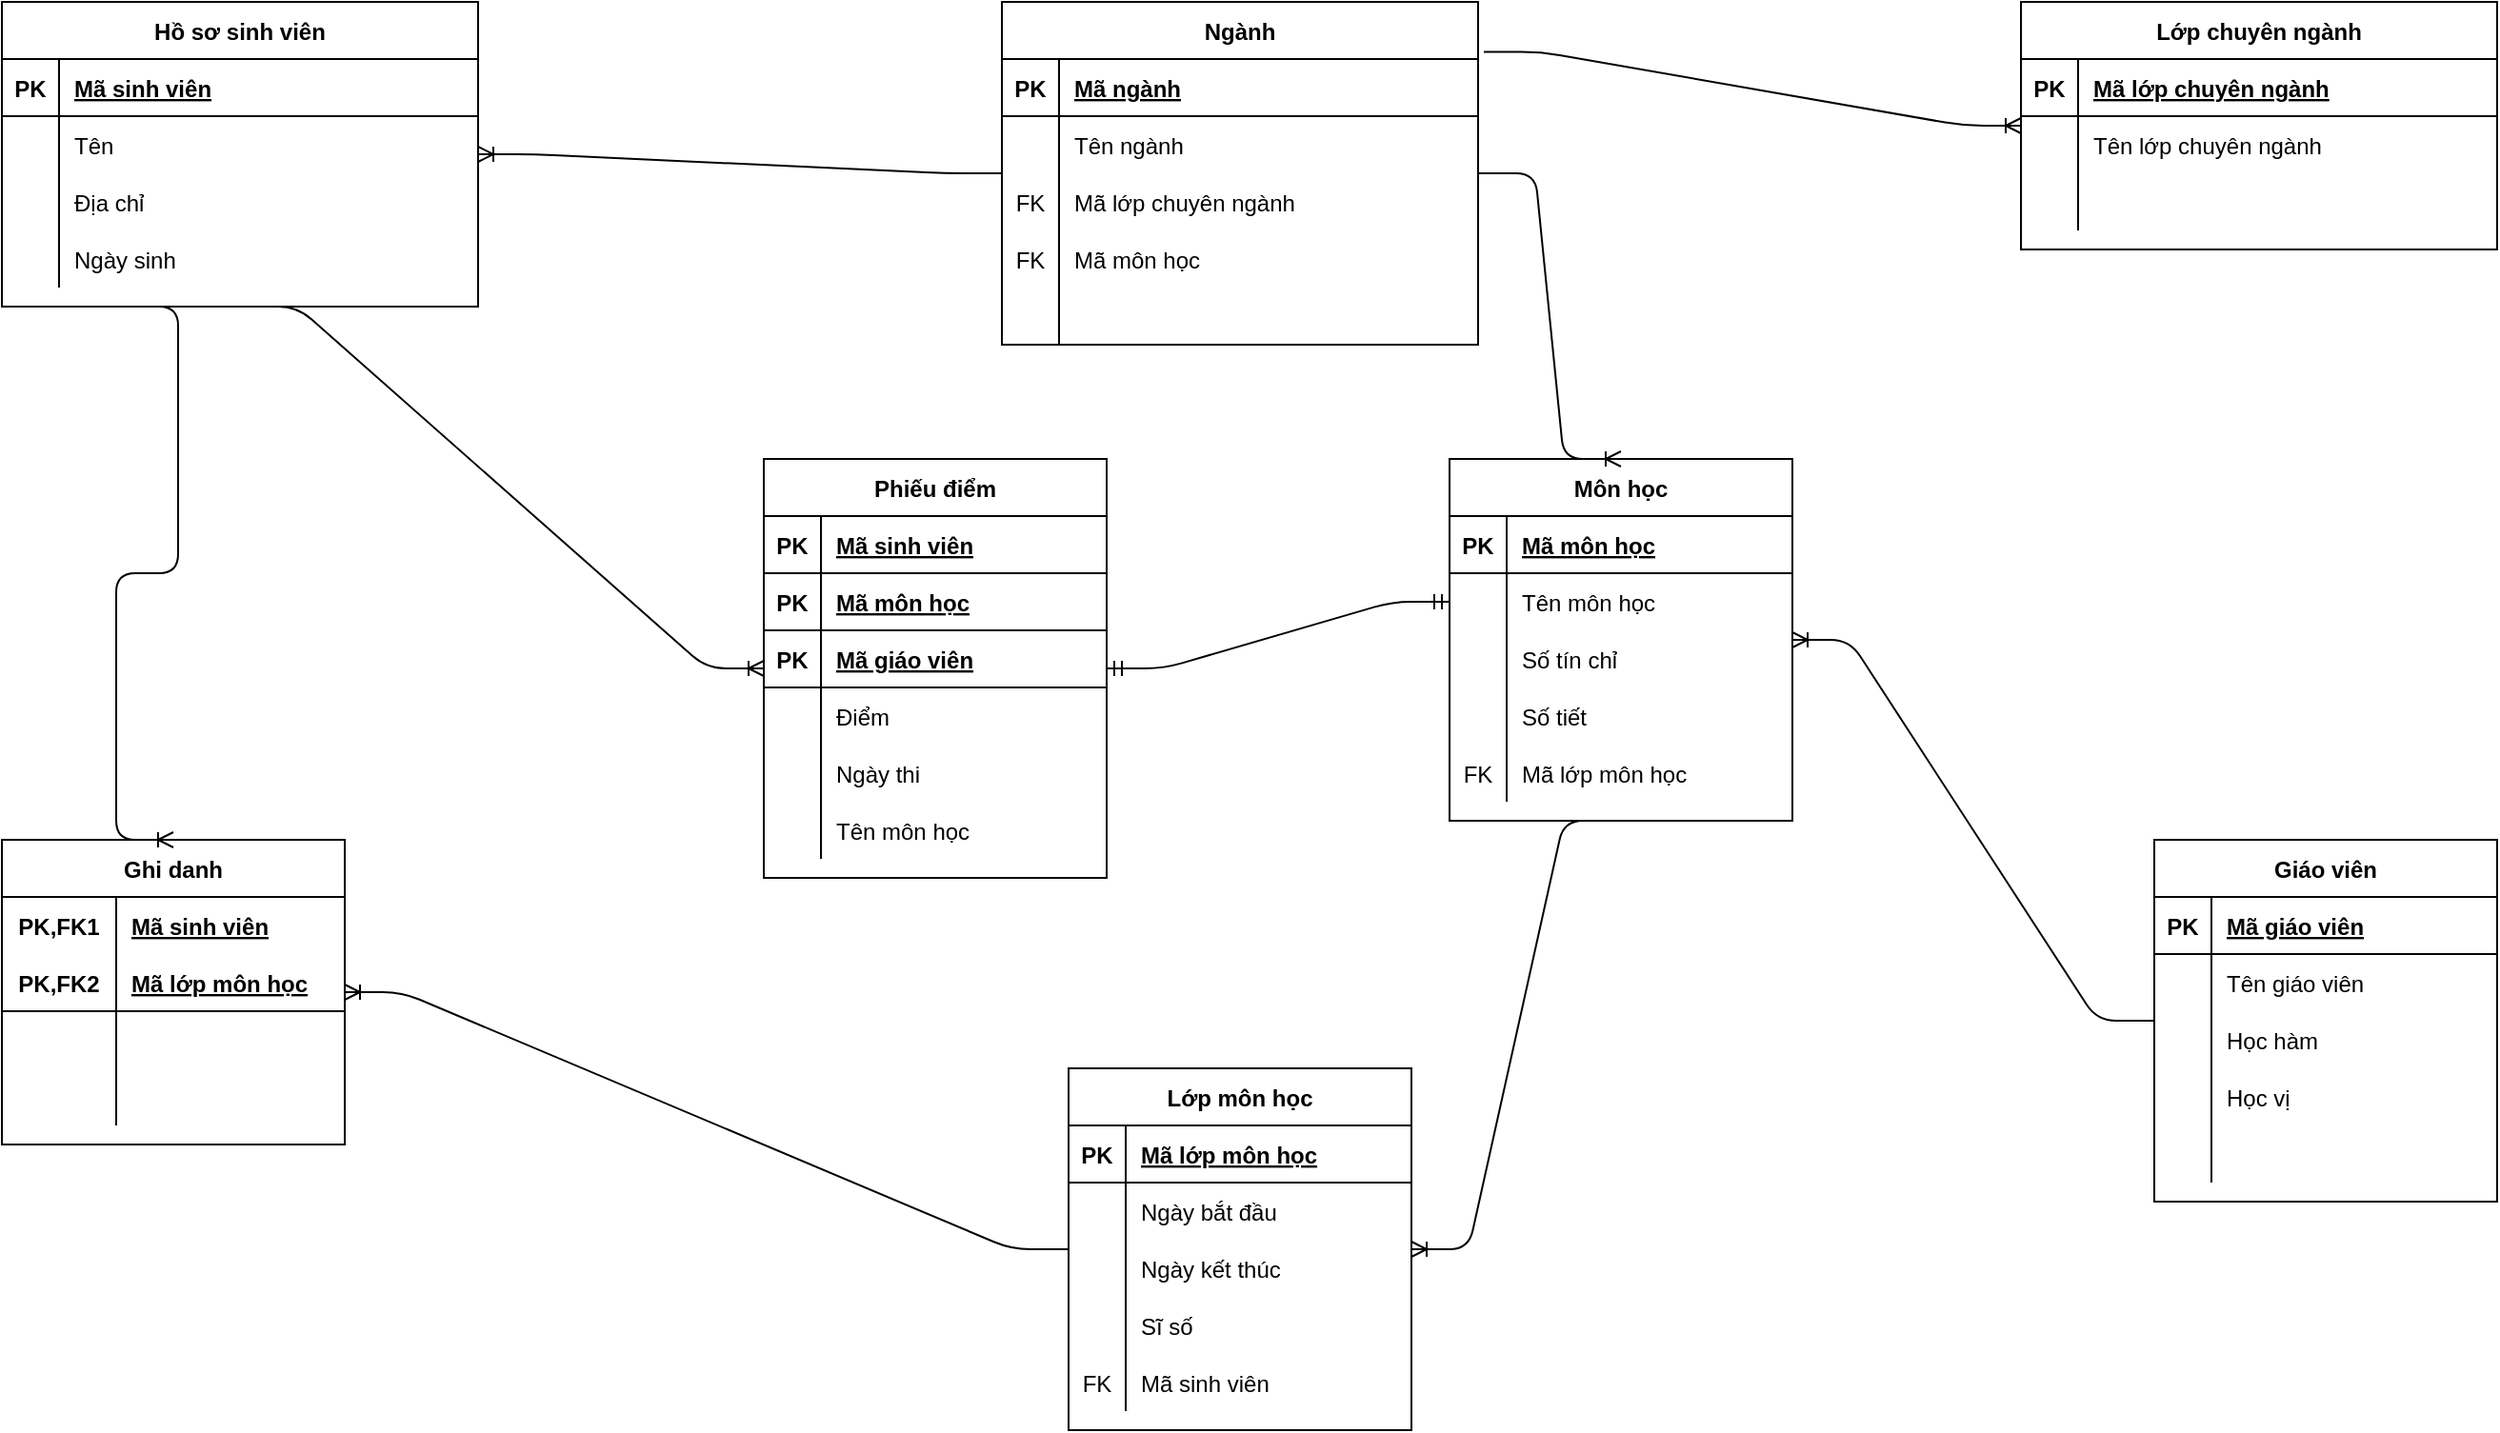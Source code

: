 <mxfile version="14.2.6" type="github">
  <diagram id="R2lEEEUBdFMjLlhIrx00" name="Page-1">
    <mxGraphModel dx="2272" dy="832" grid="1" gridSize="10" guides="1" tooltips="1" connect="1" arrows="1" fold="1" page="1" pageScale="1" pageWidth="850" pageHeight="1100" background="none" math="0" shadow="0" extFonts="Permanent Marker^https://fonts.googleapis.com/css?family=Permanent+Marker">
      <root>
        <mxCell id="0" />
        <mxCell id="1" parent="0" />
        <mxCell id="C-vyLk0tnHw3VtMMgP7b-2" value="Ngành" style="shape=table;startSize=30;container=1;collapsible=1;childLayout=tableLayout;fixedRows=1;rowLines=0;fontStyle=1;align=center;resizeLast=1;" parent="1" vertex="1">
          <mxGeometry x="285" y="40" width="250" height="180" as="geometry" />
        </mxCell>
        <mxCell id="C-vyLk0tnHw3VtMMgP7b-3" value="" style="shape=partialRectangle;collapsible=0;dropTarget=0;pointerEvents=0;fillColor=none;points=[[0,0.5],[1,0.5]];portConstraint=eastwest;top=0;left=0;right=0;bottom=1;" parent="C-vyLk0tnHw3VtMMgP7b-2" vertex="1">
          <mxGeometry y="30" width="250" height="30" as="geometry" />
        </mxCell>
        <mxCell id="C-vyLk0tnHw3VtMMgP7b-4" value="PK" style="shape=partialRectangle;overflow=hidden;connectable=0;fillColor=none;top=0;left=0;bottom=0;right=0;fontStyle=1;" parent="C-vyLk0tnHw3VtMMgP7b-3" vertex="1">
          <mxGeometry width="30" height="30" as="geometry" />
        </mxCell>
        <mxCell id="C-vyLk0tnHw3VtMMgP7b-5" value="Mã ngành" style="shape=partialRectangle;overflow=hidden;connectable=0;fillColor=none;top=0;left=0;bottom=0;right=0;align=left;spacingLeft=6;fontStyle=5;" parent="C-vyLk0tnHw3VtMMgP7b-3" vertex="1">
          <mxGeometry x="30" width="220" height="30" as="geometry" />
        </mxCell>
        <mxCell id="C-vyLk0tnHw3VtMMgP7b-6" value="" style="shape=partialRectangle;collapsible=0;dropTarget=0;pointerEvents=0;fillColor=none;points=[[0,0.5],[1,0.5]];portConstraint=eastwest;top=0;left=0;right=0;bottom=0;" parent="C-vyLk0tnHw3VtMMgP7b-2" vertex="1">
          <mxGeometry y="60" width="250" height="30" as="geometry" />
        </mxCell>
        <mxCell id="C-vyLk0tnHw3VtMMgP7b-7" value="" style="shape=partialRectangle;overflow=hidden;connectable=0;fillColor=none;top=0;left=0;bottom=0;right=0;" parent="C-vyLk0tnHw3VtMMgP7b-6" vertex="1">
          <mxGeometry width="30" height="30" as="geometry" />
        </mxCell>
        <mxCell id="C-vyLk0tnHw3VtMMgP7b-8" value="Tên ngành" style="shape=partialRectangle;overflow=hidden;connectable=0;fillColor=none;top=0;left=0;bottom=0;right=0;align=left;spacingLeft=6;" parent="C-vyLk0tnHw3VtMMgP7b-6" vertex="1">
          <mxGeometry x="30" width="220" height="30" as="geometry" />
        </mxCell>
        <mxCell id="FFwYV76QTdry1bkP3WFE-128" value="" style="shape=partialRectangle;collapsible=0;dropTarget=0;pointerEvents=0;fillColor=none;top=0;left=0;bottom=0;right=0;points=[[0,0.5],[1,0.5]];portConstraint=eastwest;" vertex="1" parent="C-vyLk0tnHw3VtMMgP7b-2">
          <mxGeometry y="90" width="250" height="30" as="geometry" />
        </mxCell>
        <mxCell id="FFwYV76QTdry1bkP3WFE-129" value="FK" style="shape=partialRectangle;connectable=0;fillColor=none;top=0;left=0;bottom=0;right=0;fontStyle=0;overflow=hidden;" vertex="1" parent="FFwYV76QTdry1bkP3WFE-128">
          <mxGeometry width="30" height="30" as="geometry" />
        </mxCell>
        <mxCell id="FFwYV76QTdry1bkP3WFE-130" value="Mã lớp chuyên ngành" style="shape=partialRectangle;connectable=0;fillColor=none;top=0;left=0;bottom=0;right=0;align=left;spacingLeft=6;fontStyle=0;overflow=hidden;" vertex="1" parent="FFwYV76QTdry1bkP3WFE-128">
          <mxGeometry x="30" width="220" height="30" as="geometry" />
        </mxCell>
        <mxCell id="FFwYV76QTdry1bkP3WFE-125" value="" style="shape=partialRectangle;collapsible=0;dropTarget=0;pointerEvents=0;fillColor=none;top=0;left=0;bottom=0;right=0;points=[[0,0.5],[1,0.5]];portConstraint=eastwest;" vertex="1" parent="C-vyLk0tnHw3VtMMgP7b-2">
          <mxGeometry y="120" width="250" height="30" as="geometry" />
        </mxCell>
        <mxCell id="FFwYV76QTdry1bkP3WFE-126" value="FK" style="shape=partialRectangle;connectable=0;fillColor=none;top=0;left=0;bottom=0;right=0;fontStyle=0;overflow=hidden;" vertex="1" parent="FFwYV76QTdry1bkP3WFE-125">
          <mxGeometry width="30" height="30" as="geometry" />
        </mxCell>
        <mxCell id="FFwYV76QTdry1bkP3WFE-127" value="Mã môn học" style="shape=partialRectangle;connectable=0;fillColor=none;top=0;left=0;bottom=0;right=0;align=left;spacingLeft=6;fontStyle=0;overflow=hidden;" vertex="1" parent="FFwYV76QTdry1bkP3WFE-125">
          <mxGeometry x="30" width="220" height="30" as="geometry" />
        </mxCell>
        <mxCell id="C-vyLk0tnHw3VtMMgP7b-9" value="" style="shape=partialRectangle;collapsible=0;dropTarget=0;pointerEvents=0;fillColor=none;points=[[0,0.5],[1,0.5]];portConstraint=eastwest;top=0;left=0;right=0;bottom=0;" parent="C-vyLk0tnHw3VtMMgP7b-2" vertex="1">
          <mxGeometry y="150" width="250" height="30" as="geometry" />
        </mxCell>
        <mxCell id="C-vyLk0tnHw3VtMMgP7b-10" value="" style="shape=partialRectangle;overflow=hidden;connectable=0;fillColor=none;top=0;left=0;bottom=0;right=0;" parent="C-vyLk0tnHw3VtMMgP7b-9" vertex="1">
          <mxGeometry width="30" height="30" as="geometry" />
        </mxCell>
        <mxCell id="C-vyLk0tnHw3VtMMgP7b-11" value="" style="shape=partialRectangle;overflow=hidden;connectable=0;fillColor=none;top=0;left=0;bottom=0;right=0;align=left;spacingLeft=6;" parent="C-vyLk0tnHw3VtMMgP7b-9" vertex="1">
          <mxGeometry x="30" width="220" height="30" as="geometry" />
        </mxCell>
        <mxCell id="C-vyLk0tnHw3VtMMgP7b-13" value="Lớp chuyên ngành" style="shape=table;startSize=30;container=1;collapsible=1;childLayout=tableLayout;fixedRows=1;rowLines=0;fontStyle=1;align=center;resizeLast=1;" parent="1" vertex="1">
          <mxGeometry x="820" y="40" width="250" height="130" as="geometry" />
        </mxCell>
        <mxCell id="C-vyLk0tnHw3VtMMgP7b-14" value="" style="shape=partialRectangle;collapsible=0;dropTarget=0;pointerEvents=0;fillColor=none;points=[[0,0.5],[1,0.5]];portConstraint=eastwest;top=0;left=0;right=0;bottom=1;" parent="C-vyLk0tnHw3VtMMgP7b-13" vertex="1">
          <mxGeometry y="30" width="250" height="30" as="geometry" />
        </mxCell>
        <mxCell id="C-vyLk0tnHw3VtMMgP7b-15" value="PK" style="shape=partialRectangle;overflow=hidden;connectable=0;fillColor=none;top=0;left=0;bottom=0;right=0;fontStyle=1;" parent="C-vyLk0tnHw3VtMMgP7b-14" vertex="1">
          <mxGeometry width="30" height="30" as="geometry" />
        </mxCell>
        <mxCell id="C-vyLk0tnHw3VtMMgP7b-16" value="Mã lớp chuyên ngành" style="shape=partialRectangle;overflow=hidden;connectable=0;fillColor=none;top=0;left=0;bottom=0;right=0;align=left;spacingLeft=6;fontStyle=5;" parent="C-vyLk0tnHw3VtMMgP7b-14" vertex="1">
          <mxGeometry x="30" width="220" height="30" as="geometry" />
        </mxCell>
        <mxCell id="C-vyLk0tnHw3VtMMgP7b-17" value="" style="shape=partialRectangle;collapsible=0;dropTarget=0;pointerEvents=0;fillColor=none;points=[[0,0.5],[1,0.5]];portConstraint=eastwest;top=0;left=0;right=0;bottom=0;" parent="C-vyLk0tnHw3VtMMgP7b-13" vertex="1">
          <mxGeometry y="60" width="250" height="30" as="geometry" />
        </mxCell>
        <mxCell id="C-vyLk0tnHw3VtMMgP7b-18" value="" style="shape=partialRectangle;overflow=hidden;connectable=0;fillColor=none;top=0;left=0;bottom=0;right=0;" parent="C-vyLk0tnHw3VtMMgP7b-17" vertex="1">
          <mxGeometry width="30" height="30" as="geometry" />
        </mxCell>
        <mxCell id="C-vyLk0tnHw3VtMMgP7b-19" value="Tên lớp chuyên ngành" style="shape=partialRectangle;overflow=hidden;connectable=0;fillColor=none;top=0;left=0;bottom=0;right=0;align=left;spacingLeft=6;" parent="C-vyLk0tnHw3VtMMgP7b-17" vertex="1">
          <mxGeometry x="30" width="220" height="30" as="geometry" />
        </mxCell>
        <mxCell id="C-vyLk0tnHw3VtMMgP7b-20" value="" style="shape=partialRectangle;collapsible=0;dropTarget=0;pointerEvents=0;fillColor=none;points=[[0,0.5],[1,0.5]];portConstraint=eastwest;top=0;left=0;right=0;bottom=0;" parent="C-vyLk0tnHw3VtMMgP7b-13" vertex="1">
          <mxGeometry y="90" width="250" height="30" as="geometry" />
        </mxCell>
        <mxCell id="C-vyLk0tnHw3VtMMgP7b-21" value="" style="shape=partialRectangle;overflow=hidden;connectable=0;fillColor=none;top=0;left=0;bottom=0;right=0;" parent="C-vyLk0tnHw3VtMMgP7b-20" vertex="1">
          <mxGeometry width="30" height="30" as="geometry" />
        </mxCell>
        <mxCell id="C-vyLk0tnHw3VtMMgP7b-22" value="" style="shape=partialRectangle;overflow=hidden;connectable=0;fillColor=none;top=0;left=0;bottom=0;right=0;align=left;spacingLeft=6;" parent="C-vyLk0tnHw3VtMMgP7b-20" vertex="1">
          <mxGeometry x="30" width="220" height="30" as="geometry" />
        </mxCell>
        <mxCell id="C-vyLk0tnHw3VtMMgP7b-23" value="Hồ sơ sinh viên" style="shape=table;startSize=30;container=1;collapsible=1;childLayout=tableLayout;fixedRows=1;rowLines=0;fontStyle=1;align=center;resizeLast=1;" parent="1" vertex="1">
          <mxGeometry x="-240" y="40" width="250" height="160" as="geometry" />
        </mxCell>
        <mxCell id="C-vyLk0tnHw3VtMMgP7b-24" value="" style="shape=partialRectangle;collapsible=0;dropTarget=0;pointerEvents=0;fillColor=none;points=[[0,0.5],[1,0.5]];portConstraint=eastwest;top=0;left=0;right=0;bottom=1;" parent="C-vyLk0tnHw3VtMMgP7b-23" vertex="1">
          <mxGeometry y="30" width="250" height="30" as="geometry" />
        </mxCell>
        <mxCell id="C-vyLk0tnHw3VtMMgP7b-25" value="PK" style="shape=partialRectangle;overflow=hidden;connectable=0;fillColor=none;top=0;left=0;bottom=0;right=0;fontStyle=1;" parent="C-vyLk0tnHw3VtMMgP7b-24" vertex="1">
          <mxGeometry width="30" height="30" as="geometry" />
        </mxCell>
        <mxCell id="C-vyLk0tnHw3VtMMgP7b-26" value="Mã sinh viên" style="shape=partialRectangle;overflow=hidden;connectable=0;fillColor=none;top=0;left=0;bottom=0;right=0;align=left;spacingLeft=6;fontStyle=5;" parent="C-vyLk0tnHw3VtMMgP7b-24" vertex="1">
          <mxGeometry x="30" width="220" height="30" as="geometry" />
        </mxCell>
        <mxCell id="C-vyLk0tnHw3VtMMgP7b-27" value="" style="shape=partialRectangle;collapsible=0;dropTarget=0;pointerEvents=0;fillColor=none;points=[[0,0.5],[1,0.5]];portConstraint=eastwest;top=0;left=0;right=0;bottom=0;" parent="C-vyLk0tnHw3VtMMgP7b-23" vertex="1">
          <mxGeometry y="60" width="250" height="30" as="geometry" />
        </mxCell>
        <mxCell id="C-vyLk0tnHw3VtMMgP7b-28" value="" style="shape=partialRectangle;overflow=hidden;connectable=0;fillColor=none;top=0;left=0;bottom=0;right=0;" parent="C-vyLk0tnHw3VtMMgP7b-27" vertex="1">
          <mxGeometry width="30" height="30" as="geometry" />
        </mxCell>
        <mxCell id="C-vyLk0tnHw3VtMMgP7b-29" value="Tên" style="shape=partialRectangle;overflow=hidden;connectable=0;fillColor=none;top=0;left=0;bottom=0;right=0;align=left;spacingLeft=6;" parent="C-vyLk0tnHw3VtMMgP7b-27" vertex="1">
          <mxGeometry x="30" width="220" height="30" as="geometry" />
        </mxCell>
        <mxCell id="FFwYV76QTdry1bkP3WFE-92" style="shape=partialRectangle;collapsible=0;dropTarget=0;pointerEvents=0;fillColor=none;points=[[0,0.5],[1,0.5]];portConstraint=eastwest;top=0;left=0;right=0;bottom=0;" vertex="1" parent="C-vyLk0tnHw3VtMMgP7b-23">
          <mxGeometry y="90" width="250" height="30" as="geometry" />
        </mxCell>
        <mxCell id="FFwYV76QTdry1bkP3WFE-93" style="shape=partialRectangle;overflow=hidden;connectable=0;fillColor=none;top=0;left=0;bottom=0;right=0;" vertex="1" parent="FFwYV76QTdry1bkP3WFE-92">
          <mxGeometry width="30" height="30" as="geometry" />
        </mxCell>
        <mxCell id="FFwYV76QTdry1bkP3WFE-94" value="Địa chỉ" style="shape=partialRectangle;overflow=hidden;connectable=0;fillColor=none;top=0;left=0;bottom=0;right=0;align=left;spacingLeft=6;" vertex="1" parent="FFwYV76QTdry1bkP3WFE-92">
          <mxGeometry x="30" width="220" height="30" as="geometry" />
        </mxCell>
        <mxCell id="FFwYV76QTdry1bkP3WFE-95" style="shape=partialRectangle;collapsible=0;dropTarget=0;pointerEvents=0;fillColor=none;points=[[0,0.5],[1,0.5]];portConstraint=eastwest;top=0;left=0;right=0;bottom=0;" vertex="1" parent="C-vyLk0tnHw3VtMMgP7b-23">
          <mxGeometry y="120" width="250" height="30" as="geometry" />
        </mxCell>
        <mxCell id="FFwYV76QTdry1bkP3WFE-96" style="shape=partialRectangle;overflow=hidden;connectable=0;fillColor=none;top=0;left=0;bottom=0;right=0;" vertex="1" parent="FFwYV76QTdry1bkP3WFE-95">
          <mxGeometry width="30" height="30" as="geometry" />
        </mxCell>
        <mxCell id="FFwYV76QTdry1bkP3WFE-97" value="Ngày sinh" style="shape=partialRectangle;overflow=hidden;connectable=0;fillColor=none;top=0;left=0;bottom=0;right=0;align=left;spacingLeft=6;" vertex="1" parent="FFwYV76QTdry1bkP3WFE-95">
          <mxGeometry x="30" width="220" height="30" as="geometry" />
        </mxCell>
        <mxCell id="FFwYV76QTdry1bkP3WFE-10" value="Môn học" style="shape=table;startSize=30;container=1;collapsible=1;childLayout=tableLayout;fixedRows=1;rowLines=0;fontStyle=1;align=center;resizeLast=1;" vertex="1" parent="1">
          <mxGeometry x="520" y="280" width="180" height="190" as="geometry" />
        </mxCell>
        <mxCell id="FFwYV76QTdry1bkP3WFE-11" value="" style="shape=partialRectangle;collapsible=0;dropTarget=0;pointerEvents=0;fillColor=none;top=0;left=0;bottom=1;right=0;points=[[0,0.5],[1,0.5]];portConstraint=eastwest;" vertex="1" parent="FFwYV76QTdry1bkP3WFE-10">
          <mxGeometry y="30" width="180" height="30" as="geometry" />
        </mxCell>
        <mxCell id="FFwYV76QTdry1bkP3WFE-12" value="PK" style="shape=partialRectangle;connectable=0;fillColor=none;top=0;left=0;bottom=0;right=0;fontStyle=1;overflow=hidden;" vertex="1" parent="FFwYV76QTdry1bkP3WFE-11">
          <mxGeometry width="30" height="30" as="geometry" />
        </mxCell>
        <mxCell id="FFwYV76QTdry1bkP3WFE-13" value="Mã môn học" style="shape=partialRectangle;connectable=0;fillColor=none;top=0;left=0;bottom=0;right=0;align=left;spacingLeft=6;fontStyle=5;overflow=hidden;" vertex="1" parent="FFwYV76QTdry1bkP3WFE-11">
          <mxGeometry x="30" width="150" height="30" as="geometry" />
        </mxCell>
        <mxCell id="FFwYV76QTdry1bkP3WFE-14" value="" style="shape=partialRectangle;collapsible=0;dropTarget=0;pointerEvents=0;fillColor=none;top=0;left=0;bottom=0;right=0;points=[[0,0.5],[1,0.5]];portConstraint=eastwest;" vertex="1" parent="FFwYV76QTdry1bkP3WFE-10">
          <mxGeometry y="60" width="180" height="30" as="geometry" />
        </mxCell>
        <mxCell id="FFwYV76QTdry1bkP3WFE-15" value="" style="shape=partialRectangle;connectable=0;fillColor=none;top=0;left=0;bottom=0;right=0;editable=1;overflow=hidden;" vertex="1" parent="FFwYV76QTdry1bkP3WFE-14">
          <mxGeometry width="30" height="30" as="geometry" />
        </mxCell>
        <mxCell id="FFwYV76QTdry1bkP3WFE-16" value="Tên môn học" style="shape=partialRectangle;connectable=0;fillColor=none;top=0;left=0;bottom=0;right=0;align=left;spacingLeft=6;overflow=hidden;" vertex="1" parent="FFwYV76QTdry1bkP3WFE-14">
          <mxGeometry x="30" width="150" height="30" as="geometry" />
        </mxCell>
        <mxCell id="FFwYV76QTdry1bkP3WFE-17" value="" style="shape=partialRectangle;collapsible=0;dropTarget=0;pointerEvents=0;fillColor=none;top=0;left=0;bottom=0;right=0;points=[[0,0.5],[1,0.5]];portConstraint=eastwest;" vertex="1" parent="FFwYV76QTdry1bkP3WFE-10">
          <mxGeometry y="90" width="180" height="30" as="geometry" />
        </mxCell>
        <mxCell id="FFwYV76QTdry1bkP3WFE-18" value="" style="shape=partialRectangle;connectable=0;fillColor=none;top=0;left=0;bottom=0;right=0;editable=1;overflow=hidden;" vertex="1" parent="FFwYV76QTdry1bkP3WFE-17">
          <mxGeometry width="30" height="30" as="geometry" />
        </mxCell>
        <mxCell id="FFwYV76QTdry1bkP3WFE-19" value="Số tín chỉ" style="shape=partialRectangle;connectable=0;fillColor=none;top=0;left=0;bottom=0;right=0;align=left;spacingLeft=6;overflow=hidden;" vertex="1" parent="FFwYV76QTdry1bkP3WFE-17">
          <mxGeometry x="30" width="150" height="30" as="geometry" />
        </mxCell>
        <mxCell id="FFwYV76QTdry1bkP3WFE-20" value="" style="shape=partialRectangle;collapsible=0;dropTarget=0;pointerEvents=0;fillColor=none;top=0;left=0;bottom=0;right=0;points=[[0,0.5],[1,0.5]];portConstraint=eastwest;" vertex="1" parent="FFwYV76QTdry1bkP3WFE-10">
          <mxGeometry y="120" width="180" height="30" as="geometry" />
        </mxCell>
        <mxCell id="FFwYV76QTdry1bkP3WFE-21" value="" style="shape=partialRectangle;connectable=0;fillColor=none;top=0;left=0;bottom=0;right=0;editable=1;overflow=hidden;" vertex="1" parent="FFwYV76QTdry1bkP3WFE-20">
          <mxGeometry width="30" height="30" as="geometry" />
        </mxCell>
        <mxCell id="FFwYV76QTdry1bkP3WFE-22" value="Số tiết" style="shape=partialRectangle;connectable=0;fillColor=none;top=0;left=0;bottom=0;right=0;align=left;spacingLeft=6;overflow=hidden;" vertex="1" parent="FFwYV76QTdry1bkP3WFE-20">
          <mxGeometry x="30" width="150" height="30" as="geometry" />
        </mxCell>
        <mxCell id="FFwYV76QTdry1bkP3WFE-138" value="" style="shape=partialRectangle;collapsible=0;dropTarget=0;pointerEvents=0;fillColor=none;top=0;left=0;bottom=0;right=0;points=[[0,0.5],[1,0.5]];portConstraint=eastwest;" vertex="1" parent="FFwYV76QTdry1bkP3WFE-10">
          <mxGeometry y="150" width="180" height="30" as="geometry" />
        </mxCell>
        <mxCell id="FFwYV76QTdry1bkP3WFE-139" value="FK" style="shape=partialRectangle;connectable=0;fillColor=none;top=0;left=0;bottom=0;right=0;fontStyle=0;overflow=hidden;" vertex="1" parent="FFwYV76QTdry1bkP3WFE-138">
          <mxGeometry width="30" height="30" as="geometry" />
        </mxCell>
        <mxCell id="FFwYV76QTdry1bkP3WFE-140" value="Mã lớp môn học" style="shape=partialRectangle;connectable=0;fillColor=none;top=0;left=0;bottom=0;right=0;align=left;spacingLeft=6;fontStyle=0;overflow=hidden;" vertex="1" parent="FFwYV76QTdry1bkP3WFE-138">
          <mxGeometry x="30" width="150" height="30" as="geometry" />
        </mxCell>
        <mxCell id="FFwYV76QTdry1bkP3WFE-23" value="Giáo viên" style="shape=table;startSize=30;container=1;collapsible=1;childLayout=tableLayout;fixedRows=1;rowLines=0;fontStyle=1;align=center;resizeLast=1;" vertex="1" parent="1">
          <mxGeometry x="890" y="480" width="180" height="190" as="geometry" />
        </mxCell>
        <mxCell id="FFwYV76QTdry1bkP3WFE-24" value="" style="shape=partialRectangle;collapsible=0;dropTarget=0;pointerEvents=0;fillColor=none;top=0;left=0;bottom=1;right=0;points=[[0,0.5],[1,0.5]];portConstraint=eastwest;" vertex="1" parent="FFwYV76QTdry1bkP3WFE-23">
          <mxGeometry y="30" width="180" height="30" as="geometry" />
        </mxCell>
        <mxCell id="FFwYV76QTdry1bkP3WFE-25" value="PK" style="shape=partialRectangle;connectable=0;fillColor=none;top=0;left=0;bottom=0;right=0;fontStyle=1;overflow=hidden;" vertex="1" parent="FFwYV76QTdry1bkP3WFE-24">
          <mxGeometry width="30" height="30" as="geometry" />
        </mxCell>
        <mxCell id="FFwYV76QTdry1bkP3WFE-26" value="Mã giáo viên" style="shape=partialRectangle;connectable=0;fillColor=none;top=0;left=0;bottom=0;right=0;align=left;spacingLeft=6;fontStyle=5;overflow=hidden;" vertex="1" parent="FFwYV76QTdry1bkP3WFE-24">
          <mxGeometry x="30" width="150" height="30" as="geometry" />
        </mxCell>
        <mxCell id="FFwYV76QTdry1bkP3WFE-27" value="" style="shape=partialRectangle;collapsible=0;dropTarget=0;pointerEvents=0;fillColor=none;top=0;left=0;bottom=0;right=0;points=[[0,0.5],[1,0.5]];portConstraint=eastwest;" vertex="1" parent="FFwYV76QTdry1bkP3WFE-23">
          <mxGeometry y="60" width="180" height="30" as="geometry" />
        </mxCell>
        <mxCell id="FFwYV76QTdry1bkP3WFE-28" value="" style="shape=partialRectangle;connectable=0;fillColor=none;top=0;left=0;bottom=0;right=0;editable=1;overflow=hidden;" vertex="1" parent="FFwYV76QTdry1bkP3WFE-27">
          <mxGeometry width="30" height="30" as="geometry" />
        </mxCell>
        <mxCell id="FFwYV76QTdry1bkP3WFE-29" value="Tên giáo viên" style="shape=partialRectangle;connectable=0;fillColor=none;top=0;left=0;bottom=0;right=0;align=left;spacingLeft=6;overflow=hidden;" vertex="1" parent="FFwYV76QTdry1bkP3WFE-27">
          <mxGeometry x="30" width="150" height="30" as="geometry" />
        </mxCell>
        <mxCell id="FFwYV76QTdry1bkP3WFE-30" value="" style="shape=partialRectangle;collapsible=0;dropTarget=0;pointerEvents=0;fillColor=none;top=0;left=0;bottom=0;right=0;points=[[0,0.5],[1,0.5]];portConstraint=eastwest;" vertex="1" parent="FFwYV76QTdry1bkP3WFE-23">
          <mxGeometry y="90" width="180" height="30" as="geometry" />
        </mxCell>
        <mxCell id="FFwYV76QTdry1bkP3WFE-31" value="" style="shape=partialRectangle;connectable=0;fillColor=none;top=0;left=0;bottom=0;right=0;editable=1;overflow=hidden;" vertex="1" parent="FFwYV76QTdry1bkP3WFE-30">
          <mxGeometry width="30" height="30" as="geometry" />
        </mxCell>
        <mxCell id="FFwYV76QTdry1bkP3WFE-32" value="Học hàm" style="shape=partialRectangle;connectable=0;fillColor=none;top=0;left=0;bottom=0;right=0;align=left;spacingLeft=6;overflow=hidden;" vertex="1" parent="FFwYV76QTdry1bkP3WFE-30">
          <mxGeometry x="30" width="150" height="30" as="geometry" />
        </mxCell>
        <mxCell id="FFwYV76QTdry1bkP3WFE-33" value="" style="shape=partialRectangle;collapsible=0;dropTarget=0;pointerEvents=0;fillColor=none;top=0;left=0;bottom=0;right=0;points=[[0,0.5],[1,0.5]];portConstraint=eastwest;" vertex="1" parent="FFwYV76QTdry1bkP3WFE-23">
          <mxGeometry y="120" width="180" height="30" as="geometry" />
        </mxCell>
        <mxCell id="FFwYV76QTdry1bkP3WFE-34" value="" style="shape=partialRectangle;connectable=0;fillColor=none;top=0;left=0;bottom=0;right=0;editable=1;overflow=hidden;" vertex="1" parent="FFwYV76QTdry1bkP3WFE-33">
          <mxGeometry width="30" height="30" as="geometry" />
        </mxCell>
        <mxCell id="FFwYV76QTdry1bkP3WFE-35" value="Học vị" style="shape=partialRectangle;connectable=0;fillColor=none;top=0;left=0;bottom=0;right=0;align=left;spacingLeft=6;overflow=hidden;" vertex="1" parent="FFwYV76QTdry1bkP3WFE-33">
          <mxGeometry x="30" width="150" height="30" as="geometry" />
        </mxCell>
        <mxCell id="FFwYV76QTdry1bkP3WFE-50" style="shape=partialRectangle;collapsible=0;dropTarget=0;pointerEvents=0;fillColor=none;top=0;left=0;bottom=0;right=0;points=[[0,0.5],[1,0.5]];portConstraint=eastwest;" vertex="1" parent="FFwYV76QTdry1bkP3WFE-23">
          <mxGeometry y="150" width="180" height="30" as="geometry" />
        </mxCell>
        <mxCell id="FFwYV76QTdry1bkP3WFE-51" style="shape=partialRectangle;connectable=0;fillColor=none;top=0;left=0;bottom=0;right=0;editable=1;overflow=hidden;" vertex="1" parent="FFwYV76QTdry1bkP3WFE-50">
          <mxGeometry width="30" height="30" as="geometry" />
        </mxCell>
        <mxCell id="FFwYV76QTdry1bkP3WFE-52" value="" style="shape=partialRectangle;connectable=0;fillColor=none;top=0;left=0;bottom=0;right=0;align=left;spacingLeft=6;overflow=hidden;" vertex="1" parent="FFwYV76QTdry1bkP3WFE-50">
          <mxGeometry x="30" width="150" height="30" as="geometry" />
        </mxCell>
        <mxCell id="FFwYV76QTdry1bkP3WFE-37" value="Lớp môn học" style="shape=table;startSize=30;container=1;collapsible=1;childLayout=tableLayout;fixedRows=1;rowLines=0;fontStyle=1;align=center;resizeLast=1;" vertex="1" parent="1">
          <mxGeometry x="320" y="600" width="180" height="190" as="geometry" />
        </mxCell>
        <mxCell id="FFwYV76QTdry1bkP3WFE-38" value="" style="shape=partialRectangle;collapsible=0;dropTarget=0;pointerEvents=0;fillColor=none;top=0;left=0;bottom=1;right=0;points=[[0,0.5],[1,0.5]];portConstraint=eastwest;" vertex="1" parent="FFwYV76QTdry1bkP3WFE-37">
          <mxGeometry y="30" width="180" height="30" as="geometry" />
        </mxCell>
        <mxCell id="FFwYV76QTdry1bkP3WFE-39" value="PK" style="shape=partialRectangle;connectable=0;fillColor=none;top=0;left=0;bottom=0;right=0;fontStyle=1;overflow=hidden;" vertex="1" parent="FFwYV76QTdry1bkP3WFE-38">
          <mxGeometry width="30" height="30" as="geometry" />
        </mxCell>
        <mxCell id="FFwYV76QTdry1bkP3WFE-40" value="Mã lớp môn học" style="shape=partialRectangle;connectable=0;fillColor=none;top=0;left=0;bottom=0;right=0;align=left;spacingLeft=6;fontStyle=5;overflow=hidden;" vertex="1" parent="FFwYV76QTdry1bkP3WFE-38">
          <mxGeometry x="30" width="150" height="30" as="geometry" />
        </mxCell>
        <mxCell id="FFwYV76QTdry1bkP3WFE-41" value="" style="shape=partialRectangle;collapsible=0;dropTarget=0;pointerEvents=0;fillColor=none;top=0;left=0;bottom=0;right=0;points=[[0,0.5],[1,0.5]];portConstraint=eastwest;" vertex="1" parent="FFwYV76QTdry1bkP3WFE-37">
          <mxGeometry y="60" width="180" height="30" as="geometry" />
        </mxCell>
        <mxCell id="FFwYV76QTdry1bkP3WFE-42" value="" style="shape=partialRectangle;connectable=0;fillColor=none;top=0;left=0;bottom=0;right=0;editable=1;overflow=hidden;" vertex="1" parent="FFwYV76QTdry1bkP3WFE-41">
          <mxGeometry width="30" height="30" as="geometry" />
        </mxCell>
        <mxCell id="FFwYV76QTdry1bkP3WFE-43" value="Ngày bắt đầu" style="shape=partialRectangle;connectable=0;fillColor=none;top=0;left=0;bottom=0;right=0;align=left;spacingLeft=6;overflow=hidden;" vertex="1" parent="FFwYV76QTdry1bkP3WFE-41">
          <mxGeometry x="30" width="150" height="30" as="geometry" />
        </mxCell>
        <mxCell id="FFwYV76QTdry1bkP3WFE-44" value="" style="shape=partialRectangle;collapsible=0;dropTarget=0;pointerEvents=0;fillColor=none;top=0;left=0;bottom=0;right=0;points=[[0,0.5],[1,0.5]];portConstraint=eastwest;" vertex="1" parent="FFwYV76QTdry1bkP3WFE-37">
          <mxGeometry y="90" width="180" height="30" as="geometry" />
        </mxCell>
        <mxCell id="FFwYV76QTdry1bkP3WFE-45" value="" style="shape=partialRectangle;connectable=0;fillColor=none;top=0;left=0;bottom=0;right=0;editable=1;overflow=hidden;" vertex="1" parent="FFwYV76QTdry1bkP3WFE-44">
          <mxGeometry width="30" height="30" as="geometry" />
        </mxCell>
        <mxCell id="FFwYV76QTdry1bkP3WFE-46" value="Ngày kết thúc" style="shape=partialRectangle;connectable=0;fillColor=none;top=0;left=0;bottom=0;right=0;align=left;spacingLeft=6;overflow=hidden;" vertex="1" parent="FFwYV76QTdry1bkP3WFE-44">
          <mxGeometry x="30" width="150" height="30" as="geometry" />
        </mxCell>
        <mxCell id="FFwYV76QTdry1bkP3WFE-47" value="" style="shape=partialRectangle;collapsible=0;dropTarget=0;pointerEvents=0;fillColor=none;top=0;left=0;bottom=0;right=0;points=[[0,0.5],[1,0.5]];portConstraint=eastwest;" vertex="1" parent="FFwYV76QTdry1bkP3WFE-37">
          <mxGeometry y="120" width="180" height="30" as="geometry" />
        </mxCell>
        <mxCell id="FFwYV76QTdry1bkP3WFE-48" value="" style="shape=partialRectangle;connectable=0;fillColor=none;top=0;left=0;bottom=0;right=0;editable=1;overflow=hidden;" vertex="1" parent="FFwYV76QTdry1bkP3WFE-47">
          <mxGeometry width="30" height="30" as="geometry" />
        </mxCell>
        <mxCell id="FFwYV76QTdry1bkP3WFE-49" value="Sĩ số" style="shape=partialRectangle;connectable=0;fillColor=none;top=0;left=0;bottom=0;right=0;align=left;spacingLeft=6;overflow=hidden;" vertex="1" parent="FFwYV76QTdry1bkP3WFE-47">
          <mxGeometry x="30" width="150" height="30" as="geometry" />
        </mxCell>
        <mxCell id="FFwYV76QTdry1bkP3WFE-142" value="" style="shape=partialRectangle;collapsible=0;dropTarget=0;pointerEvents=0;fillColor=none;top=0;left=0;bottom=0;right=0;points=[[0,0.5],[1,0.5]];portConstraint=eastwest;" vertex="1" parent="FFwYV76QTdry1bkP3WFE-37">
          <mxGeometry y="150" width="180" height="30" as="geometry" />
        </mxCell>
        <mxCell id="FFwYV76QTdry1bkP3WFE-143" value="FK" style="shape=partialRectangle;connectable=0;fillColor=none;top=0;left=0;bottom=0;right=0;fontStyle=0;overflow=hidden;" vertex="1" parent="FFwYV76QTdry1bkP3WFE-142">
          <mxGeometry width="30" height="30" as="geometry" />
        </mxCell>
        <mxCell id="FFwYV76QTdry1bkP3WFE-144" value="Mã sinh viên" style="shape=partialRectangle;connectable=0;fillColor=none;top=0;left=0;bottom=0;right=0;align=left;spacingLeft=6;fontStyle=0;overflow=hidden;" vertex="1" parent="FFwYV76QTdry1bkP3WFE-142">
          <mxGeometry x="30" width="150" height="30" as="geometry" />
        </mxCell>
        <mxCell id="FFwYV76QTdry1bkP3WFE-66" value="Ghi danh" style="shape=table;startSize=30;container=1;collapsible=1;childLayout=tableLayout;fixedRows=1;rowLines=0;fontStyle=1;align=center;resizeLast=1;" vertex="1" parent="1">
          <mxGeometry x="-240" y="480" width="180" height="160" as="geometry" />
        </mxCell>
        <mxCell id="FFwYV76QTdry1bkP3WFE-67" value="" style="shape=partialRectangle;collapsible=0;dropTarget=0;pointerEvents=0;fillColor=none;top=0;left=0;bottom=0;right=0;points=[[0,0.5],[1,0.5]];portConstraint=eastwest;" vertex="1" parent="FFwYV76QTdry1bkP3WFE-66">
          <mxGeometry y="30" width="180" height="30" as="geometry" />
        </mxCell>
        <mxCell id="FFwYV76QTdry1bkP3WFE-68" value="PK,FK1" style="shape=partialRectangle;connectable=0;fillColor=none;top=0;left=0;bottom=0;right=0;fontStyle=1;overflow=hidden;" vertex="1" parent="FFwYV76QTdry1bkP3WFE-67">
          <mxGeometry width="60" height="30" as="geometry" />
        </mxCell>
        <mxCell id="FFwYV76QTdry1bkP3WFE-69" value="Mã sinh viên" style="shape=partialRectangle;connectable=0;fillColor=none;top=0;left=0;bottom=0;right=0;align=left;spacingLeft=6;fontStyle=5;overflow=hidden;" vertex="1" parent="FFwYV76QTdry1bkP3WFE-67">
          <mxGeometry x="60" width="120" height="30" as="geometry" />
        </mxCell>
        <mxCell id="FFwYV76QTdry1bkP3WFE-70" value="" style="shape=partialRectangle;collapsible=0;dropTarget=0;pointerEvents=0;fillColor=none;top=0;left=0;bottom=1;right=0;points=[[0,0.5],[1,0.5]];portConstraint=eastwest;" vertex="1" parent="FFwYV76QTdry1bkP3WFE-66">
          <mxGeometry y="60" width="180" height="30" as="geometry" />
        </mxCell>
        <mxCell id="FFwYV76QTdry1bkP3WFE-71" value="PK,FK2" style="shape=partialRectangle;connectable=0;fillColor=none;top=0;left=0;bottom=0;right=0;fontStyle=1;overflow=hidden;" vertex="1" parent="FFwYV76QTdry1bkP3WFE-70">
          <mxGeometry width="60" height="30" as="geometry" />
        </mxCell>
        <mxCell id="FFwYV76QTdry1bkP3WFE-72" value="Mã lớp môn học" style="shape=partialRectangle;connectable=0;fillColor=none;top=0;left=0;bottom=0;right=0;align=left;spacingLeft=6;fontStyle=5;overflow=hidden;" vertex="1" parent="FFwYV76QTdry1bkP3WFE-70">
          <mxGeometry x="60" width="120" height="30" as="geometry" />
        </mxCell>
        <mxCell id="FFwYV76QTdry1bkP3WFE-73" value="" style="shape=partialRectangle;collapsible=0;dropTarget=0;pointerEvents=0;fillColor=none;top=0;left=0;bottom=0;right=0;points=[[0,0.5],[1,0.5]];portConstraint=eastwest;" vertex="1" parent="FFwYV76QTdry1bkP3WFE-66">
          <mxGeometry y="90" width="180" height="30" as="geometry" />
        </mxCell>
        <mxCell id="FFwYV76QTdry1bkP3WFE-74" value="" style="shape=partialRectangle;connectable=0;fillColor=none;top=0;left=0;bottom=0;right=0;editable=1;overflow=hidden;" vertex="1" parent="FFwYV76QTdry1bkP3WFE-73">
          <mxGeometry width="60" height="30" as="geometry" />
        </mxCell>
        <mxCell id="FFwYV76QTdry1bkP3WFE-75" value="" style="shape=partialRectangle;connectable=0;fillColor=none;top=0;left=0;bottom=0;right=0;align=left;spacingLeft=6;overflow=hidden;" vertex="1" parent="FFwYV76QTdry1bkP3WFE-73">
          <mxGeometry x="60" width="120" height="30" as="geometry" />
        </mxCell>
        <mxCell id="FFwYV76QTdry1bkP3WFE-76" value="" style="shape=partialRectangle;collapsible=0;dropTarget=0;pointerEvents=0;fillColor=none;top=0;left=0;bottom=0;right=0;points=[[0,0.5],[1,0.5]];portConstraint=eastwest;" vertex="1" parent="FFwYV76QTdry1bkP3WFE-66">
          <mxGeometry y="120" width="180" height="30" as="geometry" />
        </mxCell>
        <mxCell id="FFwYV76QTdry1bkP3WFE-77" value="" style="shape=partialRectangle;connectable=0;fillColor=none;top=0;left=0;bottom=0;right=0;editable=1;overflow=hidden;" vertex="1" parent="FFwYV76QTdry1bkP3WFE-76">
          <mxGeometry width="60" height="30" as="geometry" />
        </mxCell>
        <mxCell id="FFwYV76QTdry1bkP3WFE-78" value="" style="shape=partialRectangle;connectable=0;fillColor=none;top=0;left=0;bottom=0;right=0;align=left;spacingLeft=6;overflow=hidden;" vertex="1" parent="FFwYV76QTdry1bkP3WFE-76">
          <mxGeometry x="60" width="120" height="30" as="geometry" />
        </mxCell>
        <mxCell id="FFwYV76QTdry1bkP3WFE-79" value="Phiếu điểm" style="shape=table;startSize=30;container=1;collapsible=1;childLayout=tableLayout;fixedRows=1;rowLines=0;fontStyle=1;align=center;resizeLast=1;" vertex="1" parent="1">
          <mxGeometry x="160" y="280" width="180" height="220" as="geometry" />
        </mxCell>
        <mxCell id="FFwYV76QTdry1bkP3WFE-109" value="" style="shape=partialRectangle;collapsible=0;dropTarget=0;pointerEvents=0;fillColor=none;top=0;left=0;bottom=1;right=0;points=[[0,0.5],[1,0.5]];portConstraint=eastwest;" vertex="1" parent="FFwYV76QTdry1bkP3WFE-79">
          <mxGeometry y="30" width="180" height="30" as="geometry" />
        </mxCell>
        <mxCell id="FFwYV76QTdry1bkP3WFE-110" value="PK" style="shape=partialRectangle;connectable=0;fillColor=none;top=0;left=0;bottom=0;right=0;fontStyle=1;overflow=hidden;" vertex="1" parent="FFwYV76QTdry1bkP3WFE-109">
          <mxGeometry width="30" height="30" as="geometry" />
        </mxCell>
        <mxCell id="FFwYV76QTdry1bkP3WFE-111" value="Mã sinh viên" style="shape=partialRectangle;connectable=0;fillColor=none;top=0;left=0;bottom=0;right=0;align=left;spacingLeft=6;fontStyle=5;overflow=hidden;" vertex="1" parent="FFwYV76QTdry1bkP3WFE-109">
          <mxGeometry x="30" width="150" height="30" as="geometry" />
        </mxCell>
        <mxCell id="FFwYV76QTdry1bkP3WFE-112" value="" style="shape=partialRectangle;collapsible=0;dropTarget=0;pointerEvents=0;fillColor=none;top=0;left=0;bottom=1;right=0;points=[[0,0.5],[1,0.5]];portConstraint=eastwest;" vertex="1" parent="FFwYV76QTdry1bkP3WFE-79">
          <mxGeometry y="60" width="180" height="30" as="geometry" />
        </mxCell>
        <mxCell id="FFwYV76QTdry1bkP3WFE-113" value="PK" style="shape=partialRectangle;connectable=0;fillColor=none;top=0;left=0;bottom=0;right=0;fontStyle=1;overflow=hidden;" vertex="1" parent="FFwYV76QTdry1bkP3WFE-112">
          <mxGeometry width="30" height="30" as="geometry" />
        </mxCell>
        <mxCell id="FFwYV76QTdry1bkP3WFE-114" value="Mã môn học" style="shape=partialRectangle;connectable=0;fillColor=none;top=0;left=0;bottom=0;right=0;align=left;spacingLeft=6;fontStyle=5;overflow=hidden;" vertex="1" parent="FFwYV76QTdry1bkP3WFE-112">
          <mxGeometry x="30" width="150" height="30" as="geometry" />
        </mxCell>
        <mxCell id="FFwYV76QTdry1bkP3WFE-80" value="" style="shape=partialRectangle;collapsible=0;dropTarget=0;pointerEvents=0;fillColor=none;top=0;left=0;bottom=1;right=0;points=[[0,0.5],[1,0.5]];portConstraint=eastwest;" vertex="1" parent="FFwYV76QTdry1bkP3WFE-79">
          <mxGeometry y="90" width="180" height="30" as="geometry" />
        </mxCell>
        <mxCell id="FFwYV76QTdry1bkP3WFE-81" value="PK" style="shape=partialRectangle;connectable=0;fillColor=none;top=0;left=0;bottom=0;right=0;fontStyle=1;overflow=hidden;" vertex="1" parent="FFwYV76QTdry1bkP3WFE-80">
          <mxGeometry width="30" height="30" as="geometry" />
        </mxCell>
        <mxCell id="FFwYV76QTdry1bkP3WFE-82" value="Mã giáo viên" style="shape=partialRectangle;connectable=0;fillColor=none;top=0;left=0;bottom=0;right=0;align=left;spacingLeft=6;fontStyle=5;overflow=hidden;" vertex="1" parent="FFwYV76QTdry1bkP3WFE-80">
          <mxGeometry x="30" width="150" height="30" as="geometry" />
        </mxCell>
        <mxCell id="FFwYV76QTdry1bkP3WFE-83" value="" style="shape=partialRectangle;collapsible=0;dropTarget=0;pointerEvents=0;fillColor=none;top=0;left=0;bottom=0;right=0;points=[[0,0.5],[1,0.5]];portConstraint=eastwest;" vertex="1" parent="FFwYV76QTdry1bkP3WFE-79">
          <mxGeometry y="120" width="180" height="30" as="geometry" />
        </mxCell>
        <mxCell id="FFwYV76QTdry1bkP3WFE-84" value="" style="shape=partialRectangle;connectable=0;fillColor=none;top=0;left=0;bottom=0;right=0;editable=1;overflow=hidden;" vertex="1" parent="FFwYV76QTdry1bkP3WFE-83">
          <mxGeometry width="30" height="30" as="geometry" />
        </mxCell>
        <mxCell id="FFwYV76QTdry1bkP3WFE-85" value="Điểm" style="shape=partialRectangle;connectable=0;fillColor=none;top=0;left=0;bottom=0;right=0;align=left;spacingLeft=6;overflow=hidden;" vertex="1" parent="FFwYV76QTdry1bkP3WFE-83">
          <mxGeometry x="30" width="150" height="30" as="geometry" />
        </mxCell>
        <mxCell id="FFwYV76QTdry1bkP3WFE-86" value="" style="shape=partialRectangle;collapsible=0;dropTarget=0;pointerEvents=0;fillColor=none;top=0;left=0;bottom=0;right=0;points=[[0,0.5],[1,0.5]];portConstraint=eastwest;" vertex="1" parent="FFwYV76QTdry1bkP3WFE-79">
          <mxGeometry y="150" width="180" height="30" as="geometry" />
        </mxCell>
        <mxCell id="FFwYV76QTdry1bkP3WFE-87" value="" style="shape=partialRectangle;connectable=0;fillColor=none;top=0;left=0;bottom=0;right=0;editable=1;overflow=hidden;" vertex="1" parent="FFwYV76QTdry1bkP3WFE-86">
          <mxGeometry width="30" height="30" as="geometry" />
        </mxCell>
        <mxCell id="FFwYV76QTdry1bkP3WFE-88" value="Ngày thi" style="shape=partialRectangle;connectable=0;fillColor=none;top=0;left=0;bottom=0;right=0;align=left;spacingLeft=6;overflow=hidden;" vertex="1" parent="FFwYV76QTdry1bkP3WFE-86">
          <mxGeometry x="30" width="150" height="30" as="geometry" />
        </mxCell>
        <mxCell id="FFwYV76QTdry1bkP3WFE-89" value="" style="shape=partialRectangle;collapsible=0;dropTarget=0;pointerEvents=0;fillColor=none;top=0;left=0;bottom=0;right=0;points=[[0,0.5],[1,0.5]];portConstraint=eastwest;" vertex="1" parent="FFwYV76QTdry1bkP3WFE-79">
          <mxGeometry y="180" width="180" height="30" as="geometry" />
        </mxCell>
        <mxCell id="FFwYV76QTdry1bkP3WFE-90" value="" style="shape=partialRectangle;connectable=0;fillColor=none;top=0;left=0;bottom=0;right=0;editable=1;overflow=hidden;" vertex="1" parent="FFwYV76QTdry1bkP3WFE-89">
          <mxGeometry width="30" height="30" as="geometry" />
        </mxCell>
        <mxCell id="FFwYV76QTdry1bkP3WFE-91" value="Tên môn học" style="shape=partialRectangle;connectable=0;fillColor=none;top=0;left=0;bottom=0;right=0;align=left;spacingLeft=6;overflow=hidden;" vertex="1" parent="FFwYV76QTdry1bkP3WFE-89">
          <mxGeometry x="30" width="150" height="30" as="geometry" />
        </mxCell>
        <mxCell id="FFwYV76QTdry1bkP3WFE-101" value="" style="edgeStyle=entityRelationEdgeStyle;fontSize=12;html=1;endArrow=ERoneToMany;" edge="1" parent="1" source="C-vyLk0tnHw3VtMMgP7b-2" target="C-vyLk0tnHw3VtMMgP7b-23">
          <mxGeometry width="100" height="100" relative="1" as="geometry">
            <mxPoint x="180" y="290" as="sourcePoint" />
            <mxPoint x="280" y="190" as="targetPoint" />
          </mxGeometry>
        </mxCell>
        <mxCell id="FFwYV76QTdry1bkP3WFE-105" value="" style="edgeStyle=entityRelationEdgeStyle;fontSize=12;html=1;endArrow=ERoneToMany;entryX=0.5;entryY=0;entryDx=0;entryDy=0;" edge="1" parent="1" source="C-vyLk0tnHw3VtMMgP7b-2" target="FFwYV76QTdry1bkP3WFE-10">
          <mxGeometry width="100" height="100" relative="1" as="geometry">
            <mxPoint x="570" y="430" as="sourcePoint" />
            <mxPoint x="380" y="295" as="targetPoint" />
          </mxGeometry>
        </mxCell>
        <mxCell id="FFwYV76QTdry1bkP3WFE-107" value="" style="edgeStyle=entityRelationEdgeStyle;fontSize=12;html=1;endArrow=ERoneToMany;exitX=1.012;exitY=0.146;exitDx=0;exitDy=0;exitPerimeter=0;" edge="1" parent="1" source="C-vyLk0tnHw3VtMMgP7b-2" target="C-vyLk0tnHw3VtMMgP7b-13">
          <mxGeometry width="100" height="100" relative="1" as="geometry">
            <mxPoint x="740" y="390" as="sourcePoint" />
            <mxPoint x="840" y="290" as="targetPoint" />
          </mxGeometry>
        </mxCell>
        <mxCell id="FFwYV76QTdry1bkP3WFE-108" value="" style="edgeStyle=entityRelationEdgeStyle;fontSize=12;html=1;endArrow=ERoneToMany;" edge="1" parent="1" source="FFwYV76QTdry1bkP3WFE-23" target="FFwYV76QTdry1bkP3WFE-10">
          <mxGeometry width="100" height="100" relative="1" as="geometry">
            <mxPoint x="380" y="600" as="sourcePoint" />
            <mxPoint x="480" y="500" as="targetPoint" />
          </mxGeometry>
        </mxCell>
        <mxCell id="FFwYV76QTdry1bkP3WFE-115" value="" style="edgeStyle=entityRelationEdgeStyle;fontSize=12;html=1;endArrow=ERoneToMany;exitX=0.5;exitY=1;exitDx=0;exitDy=0;" edge="1" parent="1" source="C-vyLk0tnHw3VtMMgP7b-23" target="FFwYV76QTdry1bkP3WFE-79">
          <mxGeometry width="100" height="100" relative="1" as="geometry">
            <mxPoint x="380" y="480" as="sourcePoint" />
            <mxPoint x="480" y="380" as="targetPoint" />
          </mxGeometry>
        </mxCell>
        <mxCell id="FFwYV76QTdry1bkP3WFE-116" value="" style="edgeStyle=entityRelationEdgeStyle;fontSize=12;html=1;endArrow=ERmandOne;startArrow=ERmandOne;entryX=0;entryY=0.5;entryDx=0;entryDy=0;" edge="1" parent="1" source="FFwYV76QTdry1bkP3WFE-79" target="FFwYV76QTdry1bkP3WFE-14">
          <mxGeometry width="100" height="100" relative="1" as="geometry">
            <mxPoint x="380" y="480" as="sourcePoint" />
            <mxPoint x="480" y="380" as="targetPoint" />
          </mxGeometry>
        </mxCell>
        <mxCell id="FFwYV76QTdry1bkP3WFE-118" value="" style="edgeStyle=entityRelationEdgeStyle;fontSize=12;html=1;endArrow=ERoneToMany;exitX=0.25;exitY=1;exitDx=0;exitDy=0;entryX=0.5;entryY=0;entryDx=0;entryDy=0;" edge="1" parent="1" source="C-vyLk0tnHw3VtMMgP7b-23" target="FFwYV76QTdry1bkP3WFE-66">
          <mxGeometry width="100" height="100" relative="1" as="geometry">
            <mxPoint x="380" y="470" as="sourcePoint" />
            <mxPoint x="480" y="370" as="targetPoint" />
          </mxGeometry>
        </mxCell>
        <mxCell id="FFwYV76QTdry1bkP3WFE-120" value="" style="edgeStyle=entityRelationEdgeStyle;fontSize=12;html=1;endArrow=ERoneToMany;" edge="1" parent="1" source="FFwYV76QTdry1bkP3WFE-37" target="FFwYV76QTdry1bkP3WFE-66">
          <mxGeometry width="100" height="100" relative="1" as="geometry">
            <mxPoint x="380" y="470" as="sourcePoint" />
            <mxPoint x="90" y="580" as="targetPoint" />
          </mxGeometry>
        </mxCell>
        <mxCell id="FFwYV76QTdry1bkP3WFE-122" value="" style="edgeStyle=entityRelationEdgeStyle;fontSize=12;html=1;endArrow=ERoneToMany;exitX=0.5;exitY=1;exitDx=0;exitDy=0;" edge="1" parent="1" source="FFwYV76QTdry1bkP3WFE-10" target="FFwYV76QTdry1bkP3WFE-37">
          <mxGeometry width="100" height="100" relative="1" as="geometry">
            <mxPoint x="380" y="470" as="sourcePoint" />
            <mxPoint x="480" y="370" as="targetPoint" />
          </mxGeometry>
        </mxCell>
      </root>
    </mxGraphModel>
  </diagram>
</mxfile>
